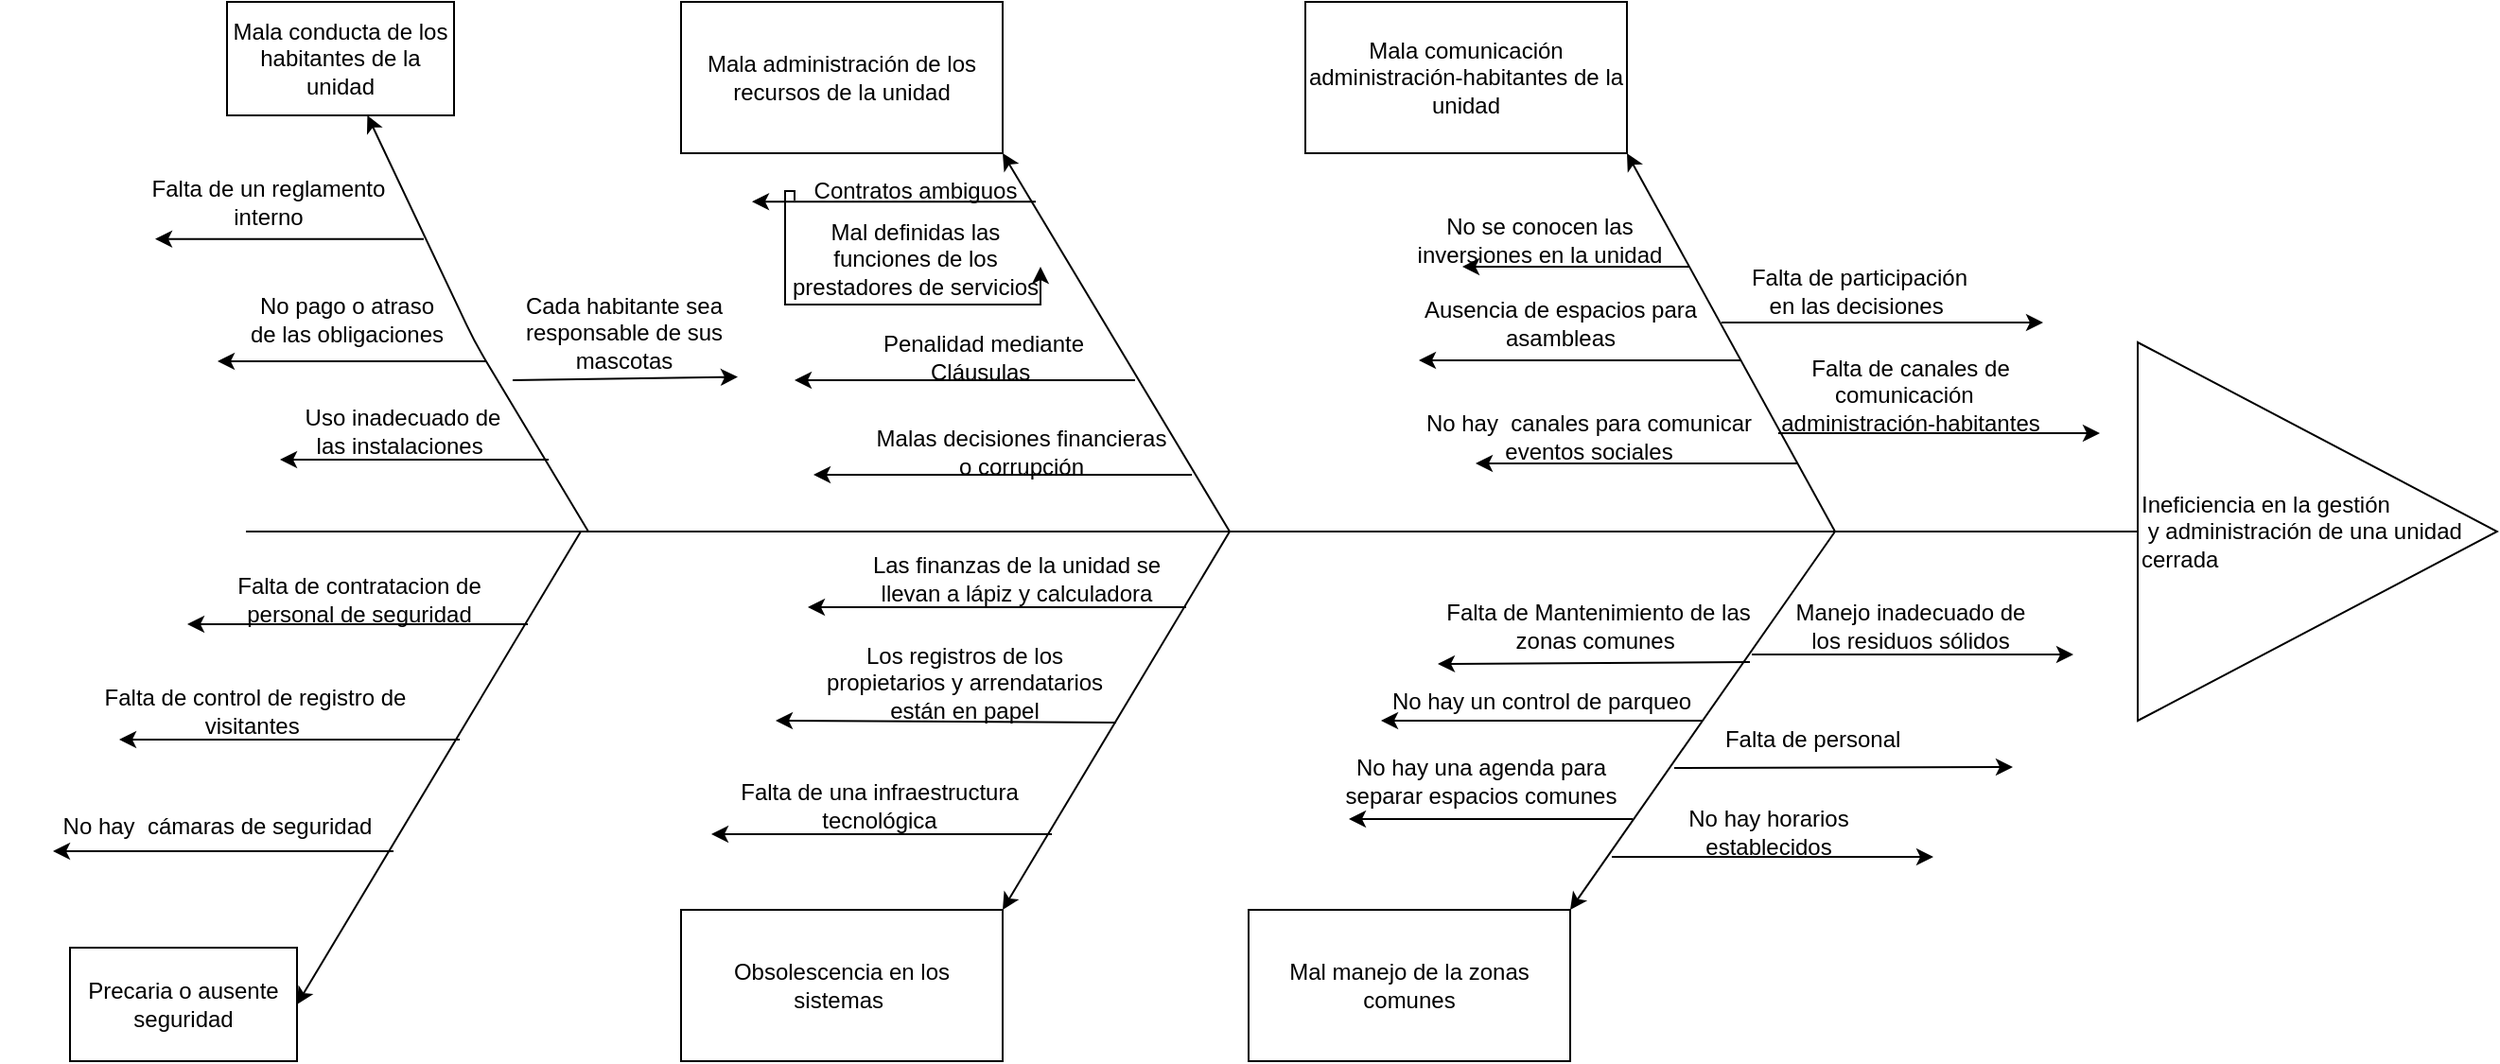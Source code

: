 <mxfile version="13.6.5" type="github">
  <diagram name="Page-1" id="4fc8d65c-f3f6-feb3-4d1c-02f59d9f9886">
    <mxGraphModel dx="1715" dy="315" grid="1" gridSize="10" guides="1" tooltips="1" connect="1" arrows="1" fold="1" page="1" pageScale="1" pageWidth="826" pageHeight="1169" background="#ffffff" math="0" shadow="0">
      <root>
        <mxCell id="0" />
        <mxCell id="1" parent="0" />
        <mxCell id="G1P_aBHV-7jrVRY7QvX3-264" value="" style="endArrow=none;html=1;" parent="1" edge="1">
          <mxGeometry width="50" height="50" relative="1" as="geometry">
            <mxPoint x="-240" y="280" as="sourcePoint" />
            <mxPoint x="760" y="280" as="targetPoint" />
          </mxGeometry>
        </mxCell>
        <mxCell id="G1P_aBHV-7jrVRY7QvX3-265" value="" style="endArrow=classic;html=1;entryX=1;entryY=1;entryDx=0;entryDy=0;" parent="1" target="G1P_aBHV-7jrVRY7QvX3-299" edge="1">
          <mxGeometry width="50" height="50" relative="1" as="geometry">
            <mxPoint x="600" y="280" as="sourcePoint" />
            <mxPoint x="480" y="80" as="targetPoint" />
          </mxGeometry>
        </mxCell>
        <mxCell id="G1P_aBHV-7jrVRY7QvX3-266" value="" style="endArrow=classic;html=1;entryX=1;entryY=0;entryDx=0;entryDy=0;" parent="1" target="G1P_aBHV-7jrVRY7QvX3-302" edge="1">
          <mxGeometry width="50" height="50" relative="1" as="geometry">
            <mxPoint x="600" y="280" as="sourcePoint" />
            <mxPoint x="480" y="480" as="targetPoint" />
          </mxGeometry>
        </mxCell>
        <mxCell id="G1P_aBHV-7jrVRY7QvX3-267" value="" style="endArrow=classic;html=1;entryX=1;entryY=1;entryDx=0;entryDy=0;" parent="1" edge="1">
          <mxGeometry width="50" height="50" relative="1" as="geometry">
            <mxPoint x="280" y="280" as="sourcePoint" />
            <mxPoint x="160" y="80" as="targetPoint" />
          </mxGeometry>
        </mxCell>
        <mxCell id="G1P_aBHV-7jrVRY7QvX3-268" value="" style="endArrow=classic;html=1;entryX=1;entryY=0;entryDx=0;entryDy=0;" parent="1" edge="1">
          <mxGeometry width="50" height="50" relative="1" as="geometry">
            <mxPoint x="280" y="280" as="sourcePoint" />
            <mxPoint x="160" y="480" as="targetPoint" />
          </mxGeometry>
        </mxCell>
        <mxCell id="G1P_aBHV-7jrVRY7QvX3-270" value="Falta de canales de comunicación&amp;nbsp;&amp;nbsp;&lt;br&gt;administración-habitantes" style="text;html=1;strokeColor=none;fillColor=none;align=center;verticalAlign=middle;whiteSpace=wrap;rounded=0;" parent="1" vertex="1">
          <mxGeometry x="550" y="188" width="180" height="40" as="geometry" />
        </mxCell>
        <mxCell id="G1P_aBHV-7jrVRY7QvX3-271" value="" style="endArrow=classic;html=1;" parent="1" edge="1">
          <mxGeometry width="50" height="50" relative="1" as="geometry">
            <mxPoint x="550" y="189.5" as="sourcePoint" />
            <mxPoint x="380" y="189.5" as="targetPoint" />
          </mxGeometry>
        </mxCell>
        <mxCell id="G1P_aBHV-7jrVRY7QvX3-272" value="Ausencia de espacios para asambleas" style="text;html=1;strokeColor=none;fillColor=none;align=center;verticalAlign=middle;whiteSpace=wrap;rounded=0;" parent="1" vertex="1">
          <mxGeometry x="380" y="150" width="150" height="40" as="geometry" />
        </mxCell>
        <mxCell id="G1P_aBHV-7jrVRY7QvX3-273" value="" style="endArrow=classic;html=1;" parent="1" target="G1P_aBHV-7jrVRY7QvX3-332" edge="1">
          <mxGeometry width="50" height="50" relative="1" as="geometry">
            <mxPoint x="-59" y="280" as="sourcePoint" />
            <mxPoint x="-179" y="80" as="targetPoint" />
            <Array as="points">
              <mxPoint x="-119" y="180" />
            </Array>
          </mxGeometry>
        </mxCell>
        <mxCell id="G1P_aBHV-7jrVRY7QvX3-274" value="" style="endArrow=classic;html=1;" parent="1" edge="1">
          <mxGeometry width="50" height="50" relative="1" as="geometry">
            <mxPoint x="-146" y="125.33" as="sourcePoint" />
            <mxPoint x="-288" y="125.33" as="targetPoint" />
          </mxGeometry>
        </mxCell>
        <mxCell id="G1P_aBHV-7jrVRY7QvX3-275" value="" style="endArrow=classic;html=1;" parent="1" edge="1">
          <mxGeometry width="50" height="50" relative="1" as="geometry">
            <mxPoint x="177.5" y="105.58" as="sourcePoint" />
            <mxPoint x="27.5" y="105.58" as="targetPoint" />
          </mxGeometry>
        </mxCell>
        <mxCell id="jIHz90uwFfTIZoK4D9I4-2" style="edgeStyle=orthogonalEdgeStyle;rounded=0;orthogonalLoop=1;jettySize=auto;html=1;exitX=0;exitY=0.75;exitDx=0;exitDy=0;" edge="1" parent="1" source="G1P_aBHV-7jrVRY7QvX3-276">
          <mxGeometry relative="1" as="geometry">
            <mxPoint x="180" y="140" as="targetPoint" />
            <Array as="points">
              <mxPoint x="50" y="100" />
              <mxPoint x="45" y="100" />
              <mxPoint x="45" y="160" />
              <mxPoint x="180" y="160" />
            </Array>
          </mxGeometry>
        </mxCell>
        <mxCell id="G1P_aBHV-7jrVRY7QvX3-276" value="Contratos ambiguos" style="text;html=1;strokeColor=none;fillColor=none;align=center;verticalAlign=middle;whiteSpace=wrap;rounded=0;" parent="1" vertex="1">
          <mxGeometry x="50" y="90" width="127.5" height="20" as="geometry" />
        </mxCell>
        <mxCell id="G1P_aBHV-7jrVRY7QvX3-277" value="" style="endArrow=classic;html=1;" parent="1" edge="1">
          <mxGeometry width="50" height="50" relative="1" as="geometry">
            <mxPoint x="230" y="200" as="sourcePoint" />
            <mxPoint x="50" y="200" as="targetPoint" />
          </mxGeometry>
        </mxCell>
        <mxCell id="G1P_aBHV-7jrVRY7QvX3-278" value="Las finanzas de la unidad se llevan a lápiz y calculadora" style="text;html=1;strokeColor=none;fillColor=none;align=center;verticalAlign=middle;whiteSpace=wrap;rounded=0;" parent="1" vertex="1">
          <mxGeometry x="75" y="290" width="185" height="30" as="geometry" />
        </mxCell>
        <mxCell id="G1P_aBHV-7jrVRY7QvX3-279" value="No hay un control de parqueo" style="text;html=1;strokeColor=none;fillColor=none;align=center;verticalAlign=middle;whiteSpace=wrap;rounded=0;" parent="1" vertex="1">
          <mxGeometry x="360" y="360" width="170" height="20" as="geometry" />
        </mxCell>
        <mxCell id="G1P_aBHV-7jrVRY7QvX3-280" value="Falta de Mantenimiento de las zonas comunes&amp;nbsp;" style="text;html=1;strokeColor=none;fillColor=none;align=center;verticalAlign=middle;whiteSpace=wrap;rounded=0;" parent="1" vertex="1">
          <mxGeometry x="390" y="310" width="170" height="40" as="geometry" />
        </mxCell>
        <mxCell id="G1P_aBHV-7jrVRY7QvX3-281" value="Malas decisiones financieras o corrupción" style="text;html=1;strokeColor=none;fillColor=none;align=center;verticalAlign=middle;whiteSpace=wrap;rounded=0;" parent="1" vertex="1">
          <mxGeometry x="90" y="228" width="160" height="20" as="geometry" />
        </mxCell>
        <mxCell id="G1P_aBHV-7jrVRY7QvX3-282" value="Penalidad mediante Cláusulas&amp;nbsp;" style="text;html=1;strokeColor=none;fillColor=none;align=center;verticalAlign=middle;whiteSpace=wrap;rounded=0;" parent="1" vertex="1">
          <mxGeometry x="75" y="178" width="150" height="20" as="geometry" />
        </mxCell>
        <mxCell id="G1P_aBHV-7jrVRY7QvX3-283" value="" style="endArrow=classic;html=1;" parent="1" edge="1">
          <mxGeometry width="50" height="50" relative="1" as="geometry">
            <mxPoint x="260" y="250" as="sourcePoint" />
            <mxPoint x="60" y="250" as="targetPoint" />
          </mxGeometry>
        </mxCell>
        <mxCell id="G1P_aBHV-7jrVRY7QvX3-284" value="" style="endArrow=classic;html=1;entryX=0;entryY=1;entryDx=0;entryDy=0;" parent="1" edge="1" target="G1P_aBHV-7jrVRY7QvX3-280">
          <mxGeometry width="50" height="50" relative="1" as="geometry">
            <mxPoint x="555" y="349" as="sourcePoint" />
            <mxPoint x="415" y="349" as="targetPoint" />
          </mxGeometry>
        </mxCell>
        <mxCell id="G1P_aBHV-7jrVRY7QvX3-285" value="" style="endArrow=classic;html=1;" parent="1" edge="1">
          <mxGeometry width="50" height="50" relative="1" as="geometry">
            <mxPoint x="530" y="380" as="sourcePoint" />
            <mxPoint x="360" y="380" as="targetPoint" />
          </mxGeometry>
        </mxCell>
        <mxCell id="G1P_aBHV-7jrVRY7QvX3-286" value="" style="endArrow=classic;html=1;" parent="1" edge="1">
          <mxGeometry width="50" height="50" relative="1" as="geometry">
            <mxPoint x="493" y="432" as="sourcePoint" />
            <mxPoint x="343" y="432" as="targetPoint" />
          </mxGeometry>
        </mxCell>
        <mxCell id="G1P_aBHV-7jrVRY7QvX3-290" value="No hay una agenda para separar espacios comunes" style="text;html=1;strokeColor=none;fillColor=none;align=center;verticalAlign=bottom;whiteSpace=wrap;rounded=0;" parent="1" vertex="1">
          <mxGeometry x="328" y="399" width="170" height="30" as="geometry" />
        </mxCell>
        <mxCell id="G1P_aBHV-7jrVRY7QvX3-291" value="" style="endArrow=classic;html=1;" parent="1" edge="1">
          <mxGeometry width="50" height="50" relative="1" as="geometry">
            <mxPoint x="257" y="320" as="sourcePoint" />
            <mxPoint x="57" y="320" as="targetPoint" />
          </mxGeometry>
        </mxCell>
        <mxCell id="G1P_aBHV-7jrVRY7QvX3-292" value="Falta de una infraestructura tecnológica" style="text;html=1;strokeColor=none;fillColor=none;align=center;verticalAlign=middle;whiteSpace=wrap;rounded=0;" parent="1" vertex="1">
          <mxGeometry x="20" y="410" width="150" height="30" as="geometry" />
        </mxCell>
        <mxCell id="G1P_aBHV-7jrVRY7QvX3-293" value="Manejo inadecuado de los residuos sólidos" style="text;html=1;strokeColor=none;fillColor=none;align=center;verticalAlign=middle;whiteSpace=wrap;rounded=0;" parent="1" vertex="1">
          <mxGeometry x="570" y="310" width="140" height="40" as="geometry" />
        </mxCell>
        <mxCell id="G1P_aBHV-7jrVRY7QvX3-294" value="Los registros de los propietarios y arrendatarios están en papel" style="text;html=1;strokeColor=none;fillColor=none;align=center;verticalAlign=middle;whiteSpace=wrap;rounded=0;" parent="1" vertex="1">
          <mxGeometry x="60" y="350" width="160" height="20" as="geometry" />
        </mxCell>
        <mxCell id="G1P_aBHV-7jrVRY7QvX3-295" value="" style="endArrow=classic;html=1;exitX=1;exitY=1;exitDx=0;exitDy=0;" parent="1" edge="1">
          <mxGeometry width="50" height="50" relative="1" as="geometry">
            <mxPoint x="220" y="381" as="sourcePoint" />
            <mxPoint x="40" y="380" as="targetPoint" />
          </mxGeometry>
        </mxCell>
        <mxCell id="G1P_aBHV-7jrVRY7QvX3-296" value="" style="endArrow=classic;html=1;" parent="1" edge="1">
          <mxGeometry width="50" height="50" relative="1" as="geometry">
            <mxPoint x="556" y="345" as="sourcePoint" />
            <mxPoint x="726" y="345" as="targetPoint" />
          </mxGeometry>
        </mxCell>
        <mxCell id="G1P_aBHV-7jrVRY7QvX3-297" value="" style="endArrow=classic;html=1;" parent="1" edge="1">
          <mxGeometry width="50" height="50" relative="1" as="geometry">
            <mxPoint x="186" y="440" as="sourcePoint" />
            <mxPoint x="6" y="440" as="targetPoint" />
          </mxGeometry>
        </mxCell>
        <mxCell id="G1P_aBHV-7jrVRY7QvX3-299" value="Mala comunicación&lt;br&gt;administración-habitantes de la unidad" style="rounded=0;whiteSpace=wrap;html=1;" parent="1" vertex="1">
          <mxGeometry x="320" width="170" height="80" as="geometry" />
        </mxCell>
        <mxCell id="G1P_aBHV-7jrVRY7QvX3-300" value="Mala administración de los recursos de la unidad" style="rounded=0;whiteSpace=wrap;html=1;" parent="1" vertex="1">
          <mxGeometry x="-10" width="170" height="80" as="geometry" />
        </mxCell>
        <mxCell id="G1P_aBHV-7jrVRY7QvX3-301" value="Obsolescencia en los sistemas&amp;nbsp;" style="rounded=0;whiteSpace=wrap;html=1;" parent="1" vertex="1">
          <mxGeometry x="-10" y="480" width="170" height="80" as="geometry" />
        </mxCell>
        <mxCell id="G1P_aBHV-7jrVRY7QvX3-302" value="Mal manejo de la zonas comunes&lt;br&gt;" style="rounded=0;whiteSpace=wrap;html=1;" parent="1" vertex="1">
          <mxGeometry x="290" y="480" width="170" height="80" as="geometry" />
        </mxCell>
        <mxCell id="G1P_aBHV-7jrVRY7QvX3-303" value="Ineficiencia en la gestión&lt;br&gt;&amp;nbsp;y administración de una unidad cerrada" style="triangle;whiteSpace=wrap;html=1;align=left;" parent="1" vertex="1">
          <mxGeometry x="760" y="180" width="190" height="200" as="geometry" />
        </mxCell>
        <mxCell id="G1P_aBHV-7jrVRY7QvX3-306" value="" style="endArrow=classic;html=1;" parent="1" edge="1">
          <mxGeometry width="50" height="50" relative="1" as="geometry">
            <mxPoint x="-63" y="280" as="sourcePoint" />
            <mxPoint x="-213" y="530" as="targetPoint" />
          </mxGeometry>
        </mxCell>
        <mxCell id="G1P_aBHV-7jrVRY7QvX3-307" value="" style="endArrow=classic;html=1;" parent="1" edge="1">
          <mxGeometry width="50" height="50" relative="1" as="geometry">
            <mxPoint x="-91" y="329" as="sourcePoint" />
            <mxPoint x="-271" y="329" as="targetPoint" />
          </mxGeometry>
        </mxCell>
        <mxCell id="G1P_aBHV-7jrVRY7QvX3-308" value="" style="endArrow=classic;html=1;" parent="1" edge="1">
          <mxGeometry width="50" height="50" relative="1" as="geometry">
            <mxPoint x="-127" y="390" as="sourcePoint" />
            <mxPoint x="-307" y="390" as="targetPoint" />
          </mxGeometry>
        </mxCell>
        <mxCell id="G1P_aBHV-7jrVRY7QvX3-309" value="" style="endArrow=classic;html=1;" parent="1" edge="1">
          <mxGeometry width="50" height="50" relative="1" as="geometry">
            <mxPoint x="-162" y="449" as="sourcePoint" />
            <mxPoint x="-342" y="449" as="targetPoint" />
          </mxGeometry>
        </mxCell>
        <mxCell id="G1P_aBHV-7jrVRY7QvX3-311" value="Falta de participación en las decisiones&amp;nbsp;" style="text;html=1;strokeColor=none;fillColor=none;align=center;verticalAlign=middle;whiteSpace=wrap;rounded=0;" parent="1" vertex="1">
          <mxGeometry x="553" y="143" width="120" height="20" as="geometry" />
        </mxCell>
        <mxCell id="G1P_aBHV-7jrVRY7QvX3-313" value="Precaria o ausente seguridad" style="rounded=0;whiteSpace=wrap;html=1;" parent="1" vertex="1">
          <mxGeometry x="-333" y="500" width="120" height="60" as="geometry" />
        </mxCell>
        <mxCell id="G1P_aBHV-7jrVRY7QvX3-314" value="No hay&amp;nbsp; cámaras de seguridad" style="text;html=1;strokeColor=none;fillColor=none;align=center;verticalAlign=middle;whiteSpace=wrap;rounded=0;" parent="1" vertex="1">
          <mxGeometry x="-370" y="426" width="230" height="20" as="geometry" />
        </mxCell>
        <mxCell id="G1P_aBHV-7jrVRY7QvX3-316" value="Falta de control de registro de visitantes&amp;nbsp;" style="text;html=1;strokeColor=none;fillColor=none;align=center;verticalAlign=middle;whiteSpace=wrap;rounded=0;" parent="1" vertex="1">
          <mxGeometry x="-340" y="365" width="210" height="20" as="geometry" />
        </mxCell>
        <mxCell id="G1P_aBHV-7jrVRY7QvX3-317" value="Falta de contratacion de personal de seguridad" style="text;html=1;strokeColor=none;fillColor=none;align=center;verticalAlign=middle;whiteSpace=wrap;rounded=0;" parent="1" vertex="1">
          <mxGeometry x="-250" y="306" width="140" height="20" as="geometry" />
        </mxCell>
        <mxCell id="G1P_aBHV-7jrVRY7QvX3-318" value="" style="endArrow=classic;html=1;" parent="1" edge="1">
          <mxGeometry width="50" height="50" relative="1" as="geometry">
            <mxPoint x="523" y="140" as="sourcePoint" />
            <mxPoint x="403" y="140" as="targetPoint" />
          </mxGeometry>
        </mxCell>
        <mxCell id="G1P_aBHV-7jrVRY7QvX3-321" value="No se conocen las inversiones en la unidad" style="text;html=1;strokeColor=none;fillColor=none;align=center;verticalAlign=middle;whiteSpace=wrap;rounded=0;" parent="1" vertex="1">
          <mxGeometry x="369" y="116" width="150" height="20" as="geometry" />
        </mxCell>
        <mxCell id="G1P_aBHV-7jrVRY7QvX3-325" value="No hay horarios establecidos" style="text;html=1;strokeColor=none;fillColor=none;align=center;verticalAlign=middle;whiteSpace=wrap;rounded=0;" parent="1" vertex="1">
          <mxGeometry x="490" y="429" width="150" height="20" as="geometry" />
        </mxCell>
        <mxCell id="G1P_aBHV-7jrVRY7QvX3-326" value="" style="endArrow=classic;html=1;" parent="1" edge="1">
          <mxGeometry width="50" height="50" relative="1" as="geometry">
            <mxPoint x="515" y="405" as="sourcePoint" />
            <mxPoint x="694" y="404.5" as="targetPoint" />
          </mxGeometry>
        </mxCell>
        <mxCell id="G1P_aBHV-7jrVRY7QvX3-327" value="Falta de personal&amp;nbsp;" style="text;html=1;strokeColor=none;fillColor=none;align=center;verticalAlign=middle;whiteSpace=wrap;rounded=0;" parent="1" vertex="1">
          <mxGeometry x="530" y="380" width="120" height="20" as="geometry" />
        </mxCell>
        <mxCell id="G1P_aBHV-7jrVRY7QvX3-328" value="" style="endArrow=classic;html=1;" parent="1" edge="1">
          <mxGeometry width="50" height="50" relative="1" as="geometry">
            <mxPoint x="580" y="244" as="sourcePoint" />
            <mxPoint x="410" y="244" as="targetPoint" />
          </mxGeometry>
        </mxCell>
        <mxCell id="G1P_aBHV-7jrVRY7QvX3-330" value="No hay&amp;nbsp; canales para comunicar eventos sociales" style="text;html=1;strokeColor=none;fillColor=none;align=center;verticalAlign=middle;whiteSpace=wrap;rounded=0;" parent="1" vertex="1">
          <mxGeometry x="380" y="220" width="180" height="20" as="geometry" />
        </mxCell>
        <mxCell id="G1P_aBHV-7jrVRY7QvX3-332" value="Mala conducta de los habitantes de la unidad" style="rounded=0;whiteSpace=wrap;html=1;" parent="1" vertex="1">
          <mxGeometry x="-250" width="120" height="60" as="geometry" />
        </mxCell>
        <mxCell id="G1P_aBHV-7jrVRY7QvX3-335" value="Falta de un reglamento interno" style="text;html=1;strokeColor=none;fillColor=none;align=center;verticalAlign=middle;whiteSpace=wrap;rounded=0;" parent="1" vertex="1">
          <mxGeometry x="-300" y="96" width="144" height="20" as="geometry" />
        </mxCell>
        <mxCell id="G1P_aBHV-7jrVRY7QvX3-336" value="" style="endArrow=classic;html=1;" parent="1" edge="1">
          <mxGeometry width="50" height="50" relative="1" as="geometry">
            <mxPoint x="-113" y="190" as="sourcePoint" />
            <mxPoint x="-255" y="190" as="targetPoint" />
          </mxGeometry>
        </mxCell>
        <mxCell id="G1P_aBHV-7jrVRY7QvX3-337" value="No pago o atraso de las obligaciones" style="text;html=1;strokeColor=none;fillColor=none;align=center;verticalAlign=middle;whiteSpace=wrap;rounded=0;" parent="1" vertex="1">
          <mxGeometry x="-240" y="158" width="107" height="20" as="geometry" />
        </mxCell>
        <mxCell id="G1P_aBHV-7jrVRY7QvX3-339" value="" style="endArrow=classic;html=1;" parent="1" edge="1">
          <mxGeometry width="50" height="50" relative="1" as="geometry">
            <mxPoint x="-80" y="242" as="sourcePoint" />
            <mxPoint x="-222" y="242" as="targetPoint" />
          </mxGeometry>
        </mxCell>
        <mxCell id="G1P_aBHV-7jrVRY7QvX3-340" value="Uso inadecuado de las instalaciones&amp;nbsp;" style="text;html=1;strokeColor=none;fillColor=none;align=center;verticalAlign=middle;whiteSpace=wrap;rounded=0;" parent="1" vertex="1">
          <mxGeometry x="-217" y="217" width="120" height="20" as="geometry" />
        </mxCell>
        <mxCell id="G1P_aBHV-7jrVRY7QvX3-341" value="" style="endArrow=classic;html=1;" parent="1" edge="1">
          <mxGeometry width="50" height="50" relative="1" as="geometry">
            <mxPoint x="570" y="228" as="sourcePoint" />
            <mxPoint x="740" y="228" as="targetPoint" />
          </mxGeometry>
        </mxCell>
        <mxCell id="G1P_aBHV-7jrVRY7QvX3-343" value="" style="endArrow=classic;html=1;" parent="1" edge="1">
          <mxGeometry width="50" height="50" relative="1" as="geometry">
            <mxPoint x="540" y="169.5" as="sourcePoint" />
            <mxPoint x="710" y="169.5" as="targetPoint" />
          </mxGeometry>
        </mxCell>
        <mxCell id="G1P_aBHV-7jrVRY7QvX3-345" value="" style="endArrow=classic;html=1;" parent="1" edge="1">
          <mxGeometry width="50" height="50" relative="1" as="geometry">
            <mxPoint x="482" y="452" as="sourcePoint" />
            <mxPoint x="652" y="452" as="targetPoint" />
          </mxGeometry>
        </mxCell>
        <mxCell id="2Xea4KblU3T6z3b3Pr3L-2" value="" style="endArrow=classic;html=1;" parent="1" edge="1">
          <mxGeometry width="50" height="50" relative="1" as="geometry">
            <mxPoint x="-99" y="200" as="sourcePoint" />
            <mxPoint x="20" y="198.288" as="targetPoint" />
          </mxGeometry>
        </mxCell>
        <mxCell id="2Xea4KblU3T6z3b3Pr3L-4" value="Cada habitante sea responsable de sus mascotas&lt;br&gt;" style="text;html=1;strokeColor=none;fillColor=none;align=center;verticalAlign=middle;whiteSpace=wrap;rounded=0;" parent="1" vertex="1">
          <mxGeometry x="-110" y="160" width="140" height="30" as="geometry" />
        </mxCell>
        <mxCell id="jIHz90uwFfTIZoK4D9I4-3" value="Mal definidas las funciones de los prestadores de servicios" style="text;html=1;strokeColor=none;fillColor=none;align=center;verticalAlign=middle;whiteSpace=wrap;rounded=0;" vertex="1" parent="1">
          <mxGeometry x="43.75" y="116" width="140" height="40" as="geometry" />
        </mxCell>
      </root>
    </mxGraphModel>
  </diagram>
</mxfile>

